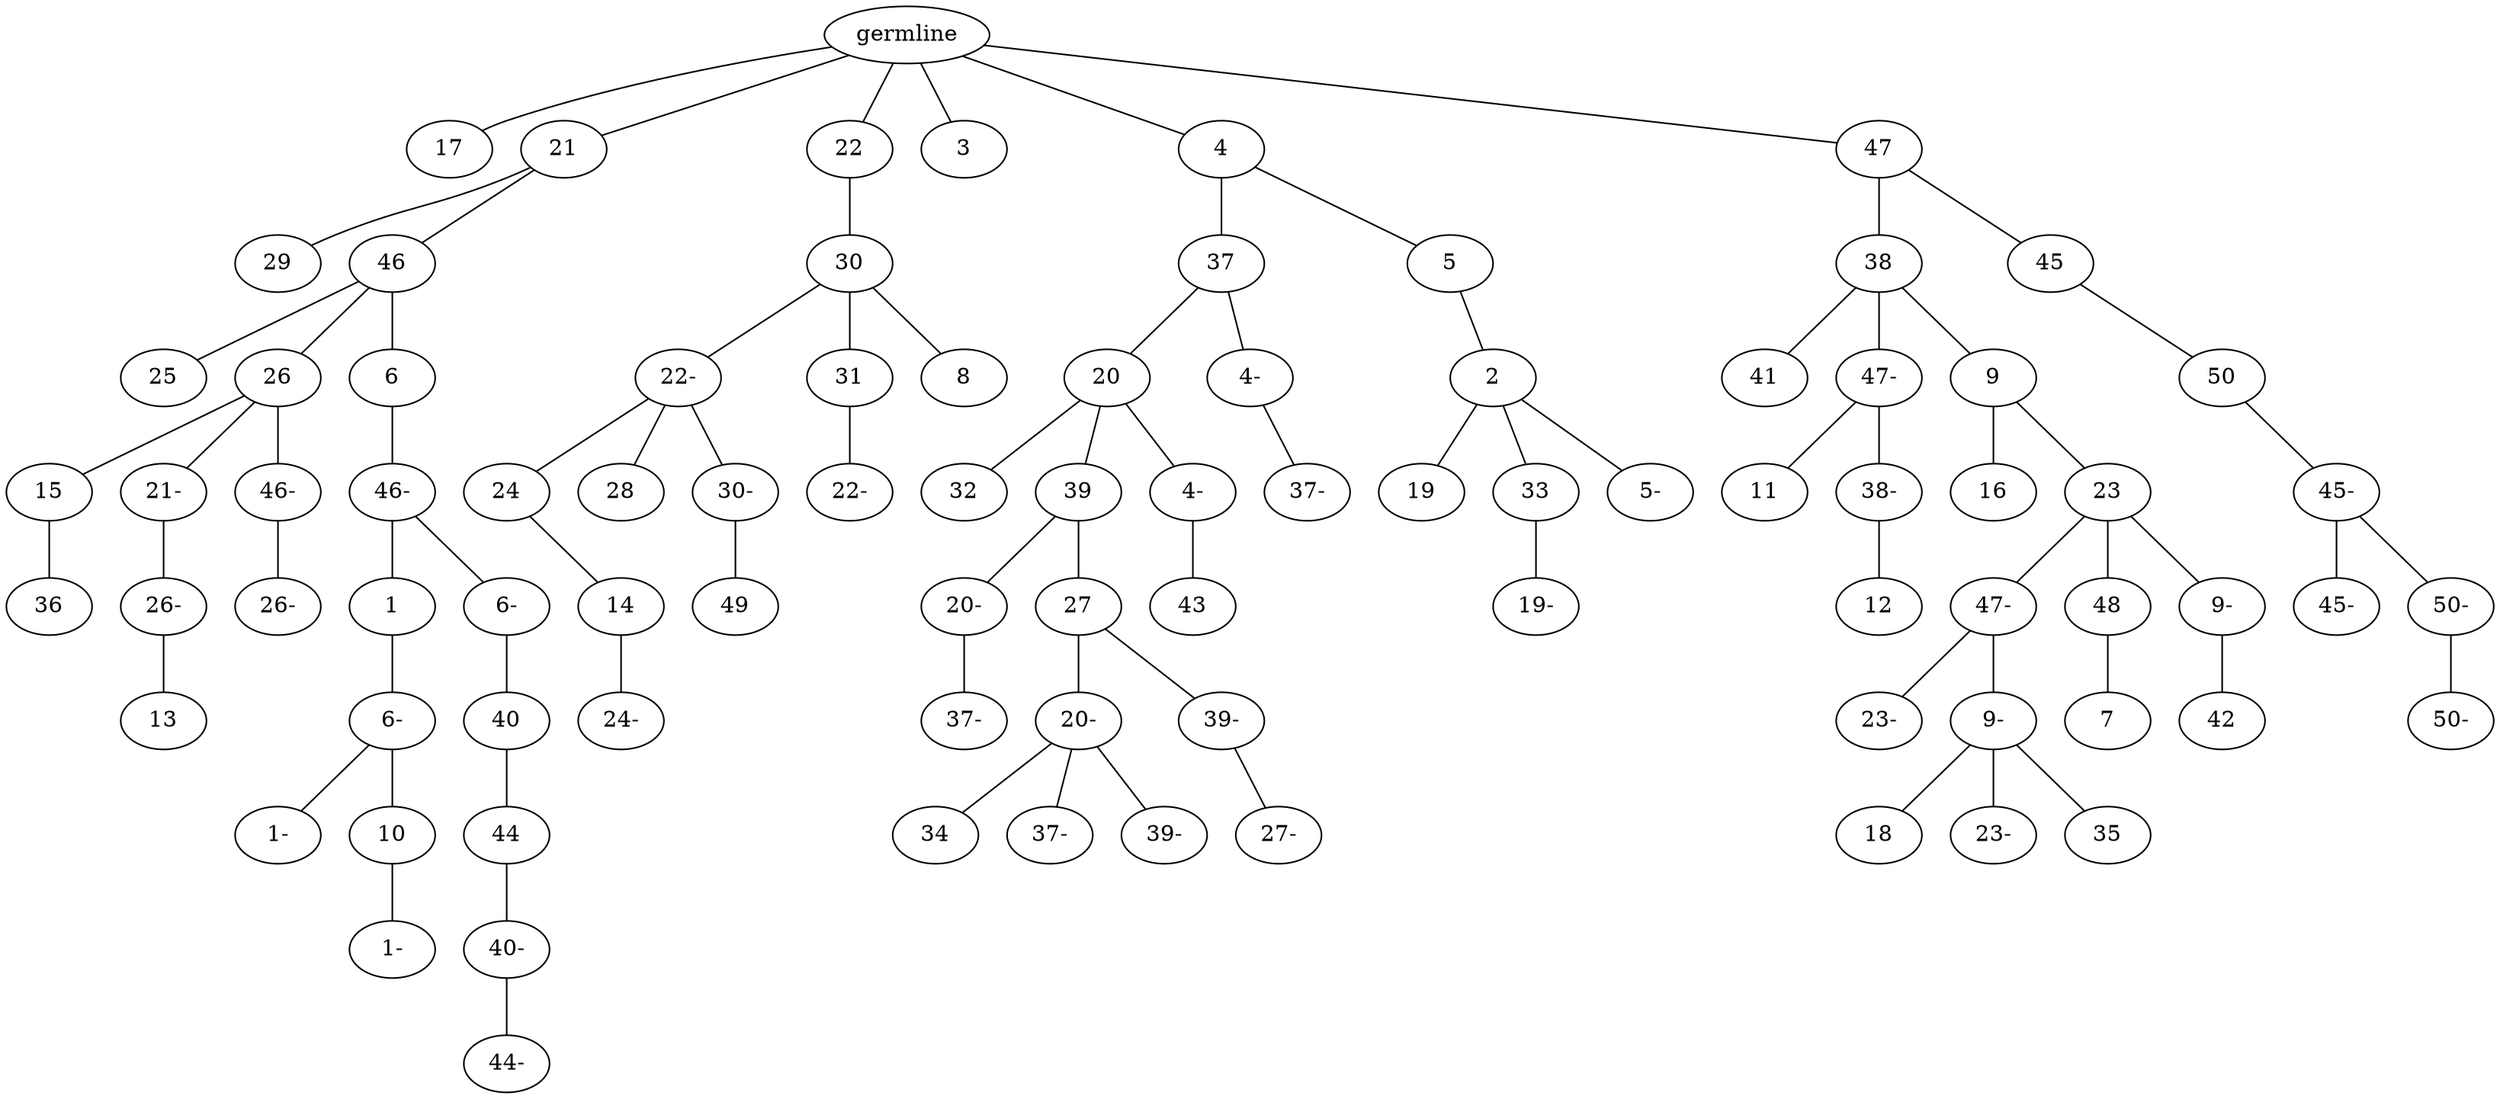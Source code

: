 graph tree {
    "140201413923744" [label="germline"];
    "140201406359680" [label="17"];
    "140201406360016" [label="21"];
    "140201406358864" [label="29"];
    "140201406359440" [label="46"];
    "140201417479264" [label="25"];
    "140201417482144" [label="26"];
    "140201417482096" [label="15"];
    "140201417478736" [label="36"];
    "140201417478928" [label="21-"];
    "140201417481136" [label="26-"];
    "140201414212288" [label="13"];
    "140201417481760" [label="46-"];
    "140201414213152" [label="26-"];
    "140201417479696" [label="6"];
    "140201414212576" [label="46-"];
    "140201417607248" [label="1"];
    "140201417606144" [label="6-"];
    "140201417609072" [label="1-"];
    "140201417605232" [label="10"];
    "140201417607296" [label="1-"];
    "140201417607824" [label="6-"];
    "140201417608256" [label="40"];
    "140201417606672" [label="44"];
    "140201412983200" [label="40-"];
    "140201412984160" [label="44-"];
    "140201406359920" [label="22"];
    "140201417606096" [label="30"];
    "140201412982384" [label="22-"];
    "140201412982240" [label="24"];
    "140201412982144" [label="14"];
    "140201402239296" [label="24-"];
    "140201412981232" [label="28"];
    "140201402238432" [label="30-"];
    "140201402239680" [label="49"];
    "140201412981424" [label="31"];
    "140201402239440" [label="22-"];
    "140201402239920" [label="8"];
    "140201417478832" [label="3"];
    "140201402237328" [label="4"];
    "140201402239488" [label="37"];
    "140201402239392" [label="20"];
    "140201395810160" [label="32"];
    "140201402240352" [label="39"];
    "140201395806704" [label="20-"];
    "140201395808576" [label="37-"];
    "140201395809296" [label="27"];
    "140201394343360" [label="20-"];
    "140201394342304" [label="34"];
    "140201394340384" [label="37-"];
    "140201394341872" [label="39-"];
    "140201395809008" [label="39-"];
    "140201402651120" [label="27-"];
    "140201395809632" [label="4-"];
    "140201395809488" [label="43"];
    "140201402238528" [label="4-"];
    "140201402653616" [label="37-"];
    "140201402237520" [label="5"];
    "140201418249360" [label="2"];
    "140201418251952" [label="19"];
    "140201405119168" [label="33"];
    "140201405120368" [label="19-"];
    "140201405119888" [label="5-"];
    "140201402240688" [label="47"];
    "140201405117824" [label="38"];
    "140201405118256" [label="41"];
    "140201405119456" [label="47-"];
    "140201405118928" [label="11"];
    "140201405119024" [label="38-"];
    "140201405116864" [label="12"];
    "140201405117536" [label="9"];
    "140201405119696" [label="16"];
    "140201400644368" [label="23"];
    "140201408220512" [label="47-"];
    "140201408219936" [label="23-"];
    "140201408217248" [label="9-"];
    "140201408219696" [label="18"];
    "140201408217584" [label="23-"];
    "140201408219504" [label="35"];
    "140201408220704" [label="48"];
    "140201408219360" [label="7"];
    "140201408218736" [label="9-"];
    "140201408221040" [label="42"];
    "140201405118640" [label="45"];
    "140201408218784" [label="50"];
    "140201420064560" [label="45-"];
    "140201420063888" [label="45-"];
    "140201420063408" [label="50-"];
    "140201420065472" [label="50-"];
    "140201413923744" -- "140201406359680";
    "140201413923744" -- "140201406360016";
    "140201413923744" -- "140201406359920";
    "140201413923744" -- "140201417478832";
    "140201413923744" -- "140201402237328";
    "140201413923744" -- "140201402240688";
    "140201406360016" -- "140201406358864";
    "140201406360016" -- "140201406359440";
    "140201406359440" -- "140201417479264";
    "140201406359440" -- "140201417482144";
    "140201406359440" -- "140201417479696";
    "140201417482144" -- "140201417482096";
    "140201417482144" -- "140201417478928";
    "140201417482144" -- "140201417481760";
    "140201417482096" -- "140201417478736";
    "140201417478928" -- "140201417481136";
    "140201417481136" -- "140201414212288";
    "140201417481760" -- "140201414213152";
    "140201417479696" -- "140201414212576";
    "140201414212576" -- "140201417607248";
    "140201414212576" -- "140201417607824";
    "140201417607248" -- "140201417606144";
    "140201417606144" -- "140201417609072";
    "140201417606144" -- "140201417605232";
    "140201417605232" -- "140201417607296";
    "140201417607824" -- "140201417608256";
    "140201417608256" -- "140201417606672";
    "140201417606672" -- "140201412983200";
    "140201412983200" -- "140201412984160";
    "140201406359920" -- "140201417606096";
    "140201417606096" -- "140201412982384";
    "140201417606096" -- "140201412981424";
    "140201417606096" -- "140201402239920";
    "140201412982384" -- "140201412982240";
    "140201412982384" -- "140201412981232";
    "140201412982384" -- "140201402238432";
    "140201412982240" -- "140201412982144";
    "140201412982144" -- "140201402239296";
    "140201402238432" -- "140201402239680";
    "140201412981424" -- "140201402239440";
    "140201402237328" -- "140201402239488";
    "140201402237328" -- "140201402237520";
    "140201402239488" -- "140201402239392";
    "140201402239488" -- "140201402238528";
    "140201402239392" -- "140201395810160";
    "140201402239392" -- "140201402240352";
    "140201402239392" -- "140201395809632";
    "140201402240352" -- "140201395806704";
    "140201402240352" -- "140201395809296";
    "140201395806704" -- "140201395808576";
    "140201395809296" -- "140201394343360";
    "140201395809296" -- "140201395809008";
    "140201394343360" -- "140201394342304";
    "140201394343360" -- "140201394340384";
    "140201394343360" -- "140201394341872";
    "140201395809008" -- "140201402651120";
    "140201395809632" -- "140201395809488";
    "140201402238528" -- "140201402653616";
    "140201402237520" -- "140201418249360";
    "140201418249360" -- "140201418251952";
    "140201418249360" -- "140201405119168";
    "140201418249360" -- "140201405119888";
    "140201405119168" -- "140201405120368";
    "140201402240688" -- "140201405117824";
    "140201402240688" -- "140201405118640";
    "140201405117824" -- "140201405118256";
    "140201405117824" -- "140201405119456";
    "140201405117824" -- "140201405117536";
    "140201405119456" -- "140201405118928";
    "140201405119456" -- "140201405119024";
    "140201405119024" -- "140201405116864";
    "140201405117536" -- "140201405119696";
    "140201405117536" -- "140201400644368";
    "140201400644368" -- "140201408220512";
    "140201400644368" -- "140201408220704";
    "140201400644368" -- "140201408218736";
    "140201408220512" -- "140201408219936";
    "140201408220512" -- "140201408217248";
    "140201408217248" -- "140201408219696";
    "140201408217248" -- "140201408217584";
    "140201408217248" -- "140201408219504";
    "140201408220704" -- "140201408219360";
    "140201408218736" -- "140201408221040";
    "140201405118640" -- "140201408218784";
    "140201408218784" -- "140201420064560";
    "140201420064560" -- "140201420063888";
    "140201420064560" -- "140201420063408";
    "140201420063408" -- "140201420065472";
}
